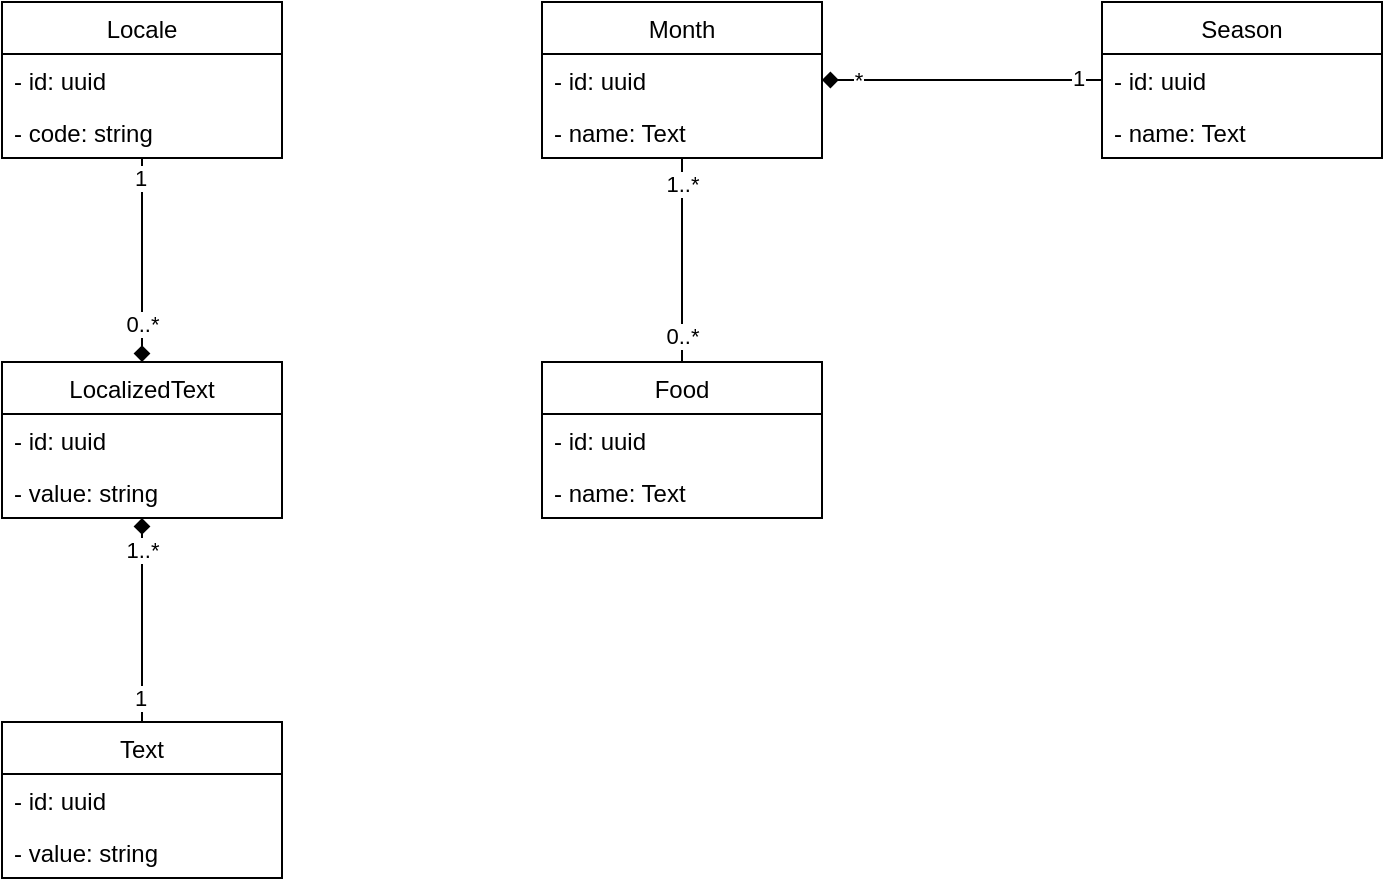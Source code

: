 <mxfile version="13.9.9" type="device"><diagram id="4hCPV4jpBluCe66ZDBAj" name="Page-1"><mxGraphModel dx="569" dy="329" grid="1" gridSize="10" guides="1" tooltips="1" connect="1" arrows="1" fold="1" page="1" pageScale="1" pageWidth="827" pageHeight="1169" math="0" shadow="0"><root><mxCell id="0"/><mxCell id="1" parent="0"/><mxCell id="0p0m3SdeQsXFd7mrXRcf-1" value="Food" style="swimlane;fontStyle=0;childLayout=stackLayout;horizontal=1;startSize=26;fillColor=none;horizontalStack=0;resizeParent=1;resizeParentMax=0;resizeLast=0;collapsible=1;marginBottom=0;" vertex="1" parent="1"><mxGeometry x="300" y="360" width="140" height="78" as="geometry"/></mxCell><mxCell id="0p0m3SdeQsXFd7mrXRcf-2" value="- id: uuid" style="text;strokeColor=none;fillColor=none;align=left;verticalAlign=top;spacingLeft=4;spacingRight=4;overflow=hidden;rotatable=0;points=[[0,0.5],[1,0.5]];portConstraint=eastwest;" vertex="1" parent="0p0m3SdeQsXFd7mrXRcf-1"><mxGeometry y="26" width="140" height="26" as="geometry"/></mxCell><mxCell id="0p0m3SdeQsXFd7mrXRcf-3" value="- name: Text" style="text;strokeColor=none;fillColor=none;align=left;verticalAlign=top;spacingLeft=4;spacingRight=4;overflow=hidden;rotatable=0;points=[[0,0.5],[1,0.5]];portConstraint=eastwest;" vertex="1" parent="0p0m3SdeQsXFd7mrXRcf-1"><mxGeometry y="52" width="140" height="26" as="geometry"/></mxCell><mxCell id="0p0m3SdeQsXFd7mrXRcf-14" style="edgeStyle=orthogonalEdgeStyle;rounded=0;orthogonalLoop=1;jettySize=auto;html=1;entryX=0.5;entryY=0;entryDx=0;entryDy=0;startArrow=none;startFill=0;endArrow=none;endFill=0;" edge="1" parent="1" source="0p0m3SdeQsXFd7mrXRcf-5" target="0p0m3SdeQsXFd7mrXRcf-1"><mxGeometry relative="1" as="geometry"/></mxCell><mxCell id="0p0m3SdeQsXFd7mrXRcf-17" value="1..*" style="edgeLabel;html=1;align=center;verticalAlign=middle;resizable=0;points=[];" vertex="1" connectable="0" parent="0p0m3SdeQsXFd7mrXRcf-14"><mxGeometry x="-0.747" relative="1" as="geometry"><mxPoint as="offset"/></mxGeometry></mxCell><mxCell id="0p0m3SdeQsXFd7mrXRcf-18" value="0..*" style="edgeLabel;html=1;align=center;verticalAlign=middle;resizable=0;points=[];" vertex="1" connectable="0" parent="0p0m3SdeQsXFd7mrXRcf-14"><mxGeometry x="0.738" relative="1" as="geometry"><mxPoint as="offset"/></mxGeometry></mxCell><mxCell id="0p0m3SdeQsXFd7mrXRcf-5" value="Month" style="swimlane;fontStyle=0;childLayout=stackLayout;horizontal=1;startSize=26;fillColor=none;horizontalStack=0;resizeParent=1;resizeParentMax=0;resizeLast=0;collapsible=1;marginBottom=0;" vertex="1" parent="1"><mxGeometry x="300" y="180" width="140" height="78" as="geometry"/></mxCell><mxCell id="0p0m3SdeQsXFd7mrXRcf-6" value="- id: uuid" style="text;strokeColor=none;fillColor=none;align=left;verticalAlign=top;spacingLeft=4;spacingRight=4;overflow=hidden;rotatable=0;points=[[0,0.5],[1,0.5]];portConstraint=eastwest;" vertex="1" parent="0p0m3SdeQsXFd7mrXRcf-5"><mxGeometry y="26" width="140" height="26" as="geometry"/></mxCell><mxCell id="0p0m3SdeQsXFd7mrXRcf-7" value="- name: Text" style="text;strokeColor=none;fillColor=none;align=left;verticalAlign=top;spacingLeft=4;spacingRight=4;overflow=hidden;rotatable=0;points=[[0,0.5],[1,0.5]];portConstraint=eastwest;" vertex="1" parent="0p0m3SdeQsXFd7mrXRcf-5"><mxGeometry y="52" width="140" height="26" as="geometry"/></mxCell><mxCell id="0p0m3SdeQsXFd7mrXRcf-8" value="Season" style="swimlane;fontStyle=0;childLayout=stackLayout;horizontal=1;startSize=26;fillColor=none;horizontalStack=0;resizeParent=1;resizeParentMax=0;resizeLast=0;collapsible=1;marginBottom=0;" vertex="1" parent="1"><mxGeometry x="580" y="180" width="140" height="78" as="geometry"/></mxCell><mxCell id="0p0m3SdeQsXFd7mrXRcf-9" value="- id: uuid" style="text;strokeColor=none;fillColor=none;align=left;verticalAlign=top;spacingLeft=4;spacingRight=4;overflow=hidden;rotatable=0;points=[[0,0.5],[1,0.5]];portConstraint=eastwest;" vertex="1" parent="0p0m3SdeQsXFd7mrXRcf-8"><mxGeometry y="26" width="140" height="26" as="geometry"/></mxCell><mxCell id="0p0m3SdeQsXFd7mrXRcf-10" value="- name: Text" style="text;strokeColor=none;fillColor=none;align=left;verticalAlign=top;spacingLeft=4;spacingRight=4;overflow=hidden;rotatable=0;points=[[0,0.5],[1,0.5]];portConstraint=eastwest;" vertex="1" parent="0p0m3SdeQsXFd7mrXRcf-8"><mxGeometry y="52" width="140" height="26" as="geometry"/></mxCell><mxCell id="0p0m3SdeQsXFd7mrXRcf-11" style="edgeStyle=orthogonalEdgeStyle;rounded=0;orthogonalLoop=1;jettySize=auto;html=1;endArrow=none;endFill=0;startArrow=diamond;startFill=1;" edge="1" parent="1" source="0p0m3SdeQsXFd7mrXRcf-6" target="0p0m3SdeQsXFd7mrXRcf-9"><mxGeometry relative="1" as="geometry"/></mxCell><mxCell id="0p0m3SdeQsXFd7mrXRcf-15" value="1" style="edgeLabel;html=1;align=center;verticalAlign=middle;resizable=0;points=[];" vertex="1" connectable="0" parent="0p0m3SdeQsXFd7mrXRcf-11"><mxGeometry x="0.825" y="1" relative="1" as="geometry"><mxPoint as="offset"/></mxGeometry></mxCell><mxCell id="0p0m3SdeQsXFd7mrXRcf-16" value="*" style="edgeLabel;html=1;align=center;verticalAlign=middle;resizable=0;points=[];" vertex="1" connectable="0" parent="0p0m3SdeQsXFd7mrXRcf-11"><mxGeometry x="-0.753" relative="1" as="geometry"><mxPoint as="offset"/></mxGeometry></mxCell><mxCell id="0p0m3SdeQsXFd7mrXRcf-26" style="edgeStyle=orthogonalEdgeStyle;rounded=0;orthogonalLoop=1;jettySize=auto;html=1;startArrow=none;startFill=0;endArrow=diamond;endFill=1;" edge="1" parent="1" source="0p0m3SdeQsXFd7mrXRcf-19" target="0p0m3SdeQsXFd7mrXRcf-22"><mxGeometry relative="1" as="geometry"/></mxCell><mxCell id="0p0m3SdeQsXFd7mrXRcf-27" value="1" style="edgeLabel;html=1;align=center;verticalAlign=middle;resizable=0;points=[];" vertex="1" connectable="0" parent="0p0m3SdeQsXFd7mrXRcf-26"><mxGeometry x="-0.812" y="-1" relative="1" as="geometry"><mxPoint as="offset"/></mxGeometry></mxCell><mxCell id="0p0m3SdeQsXFd7mrXRcf-28" value="0..*" style="edgeLabel;html=1;align=center;verticalAlign=middle;resizable=0;points=[];" vertex="1" connectable="0" parent="0p0m3SdeQsXFd7mrXRcf-26"><mxGeometry x="0.626" relative="1" as="geometry"><mxPoint as="offset"/></mxGeometry></mxCell><mxCell id="0p0m3SdeQsXFd7mrXRcf-19" value="Locale" style="swimlane;fontStyle=0;childLayout=stackLayout;horizontal=1;startSize=26;fillColor=none;horizontalStack=0;resizeParent=1;resizeParentMax=0;resizeLast=0;collapsible=1;marginBottom=0;" vertex="1" parent="1"><mxGeometry x="30" y="180" width="140" height="78" as="geometry"/></mxCell><mxCell id="0p0m3SdeQsXFd7mrXRcf-20" value="- id: uuid" style="text;strokeColor=none;fillColor=none;align=left;verticalAlign=top;spacingLeft=4;spacingRight=4;overflow=hidden;rotatable=0;points=[[0,0.5],[1,0.5]];portConstraint=eastwest;" vertex="1" parent="0p0m3SdeQsXFd7mrXRcf-19"><mxGeometry y="26" width="140" height="26" as="geometry"/></mxCell><mxCell id="0p0m3SdeQsXFd7mrXRcf-21" value="- code: string" style="text;strokeColor=none;fillColor=none;align=left;verticalAlign=top;spacingLeft=4;spacingRight=4;overflow=hidden;rotatable=0;points=[[0,0.5],[1,0.5]];portConstraint=eastwest;" vertex="1" parent="0p0m3SdeQsXFd7mrXRcf-19"><mxGeometry y="52" width="140" height="26" as="geometry"/></mxCell><mxCell id="0p0m3SdeQsXFd7mrXRcf-32" style="edgeStyle=orthogonalEdgeStyle;rounded=0;orthogonalLoop=1;jettySize=auto;html=1;entryX=0.5;entryY=0;entryDx=0;entryDy=0;startArrow=diamond;startFill=1;endArrow=none;endFill=0;" edge="1" parent="1" source="0p0m3SdeQsXFd7mrXRcf-22" target="0p0m3SdeQsXFd7mrXRcf-29"><mxGeometry relative="1" as="geometry"/></mxCell><mxCell id="0p0m3SdeQsXFd7mrXRcf-33" value="1..*" style="edgeLabel;html=1;align=center;verticalAlign=middle;resizable=0;points=[];" vertex="1" connectable="0" parent="0p0m3SdeQsXFd7mrXRcf-32"><mxGeometry x="-0.682" relative="1" as="geometry"><mxPoint as="offset"/></mxGeometry></mxCell><mxCell id="0p0m3SdeQsXFd7mrXRcf-34" value="1" style="edgeLabel;html=1;align=center;verticalAlign=middle;resizable=0;points=[];" vertex="1" connectable="0" parent="0p0m3SdeQsXFd7mrXRcf-32"><mxGeometry x="0.753" y="-1" relative="1" as="geometry"><mxPoint as="offset"/></mxGeometry></mxCell><mxCell id="0p0m3SdeQsXFd7mrXRcf-22" value="LocalizedText" style="swimlane;fontStyle=0;childLayout=stackLayout;horizontal=1;startSize=26;fillColor=none;horizontalStack=0;resizeParent=1;resizeParentMax=0;resizeLast=0;collapsible=1;marginBottom=0;" vertex="1" parent="1"><mxGeometry x="30" y="360" width="140" height="78" as="geometry"/></mxCell><mxCell id="0p0m3SdeQsXFd7mrXRcf-23" value="- id: uuid" style="text;strokeColor=none;fillColor=none;align=left;verticalAlign=top;spacingLeft=4;spacingRight=4;overflow=hidden;rotatable=0;points=[[0,0.5],[1,0.5]];portConstraint=eastwest;" vertex="1" parent="0p0m3SdeQsXFd7mrXRcf-22"><mxGeometry y="26" width="140" height="26" as="geometry"/></mxCell><mxCell id="0p0m3SdeQsXFd7mrXRcf-24" value="- value: string" style="text;strokeColor=none;fillColor=none;align=left;verticalAlign=top;spacingLeft=4;spacingRight=4;overflow=hidden;rotatable=0;points=[[0,0.5],[1,0.5]];portConstraint=eastwest;" vertex="1" parent="0p0m3SdeQsXFd7mrXRcf-22"><mxGeometry y="52" width="140" height="26" as="geometry"/></mxCell><mxCell id="0p0m3SdeQsXFd7mrXRcf-29" value="Text" style="swimlane;fontStyle=0;childLayout=stackLayout;horizontal=1;startSize=26;fillColor=none;horizontalStack=0;resizeParent=1;resizeParentMax=0;resizeLast=0;collapsible=1;marginBottom=0;" vertex="1" parent="1"><mxGeometry x="30" y="540" width="140" height="78" as="geometry"/></mxCell><mxCell id="0p0m3SdeQsXFd7mrXRcf-30" value="- id: uuid" style="text;strokeColor=none;fillColor=none;align=left;verticalAlign=top;spacingLeft=4;spacingRight=4;overflow=hidden;rotatable=0;points=[[0,0.5],[1,0.5]];portConstraint=eastwest;" vertex="1" parent="0p0m3SdeQsXFd7mrXRcf-29"><mxGeometry y="26" width="140" height="26" as="geometry"/></mxCell><mxCell id="0p0m3SdeQsXFd7mrXRcf-31" value="- value: string" style="text;strokeColor=none;fillColor=none;align=left;verticalAlign=top;spacingLeft=4;spacingRight=4;overflow=hidden;rotatable=0;points=[[0,0.5],[1,0.5]];portConstraint=eastwest;" vertex="1" parent="0p0m3SdeQsXFd7mrXRcf-29"><mxGeometry y="52" width="140" height="26" as="geometry"/></mxCell></root></mxGraphModel></diagram></mxfile>